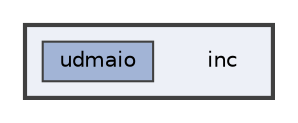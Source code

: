 digraph "inc"
{
 // INTERACTIVE_SVG=YES
 // LATEX_PDF_SIZE
  bgcolor="transparent";
  edge [fontname=Helvetica,fontsize=10,labelfontname=Helvetica,labelfontsize=10];
  node [fontname=Helvetica,fontsize=10,shape=box,height=0.2,width=0.4];
  compound=true
  subgraph clusterdir_bfccd401955b95cf8c75461437045ac0 {
    graph [ bgcolor="#edf0f7", pencolor="grey25", label="", fontname=Helvetica,fontsize=10 style="filled,bold", URL="dir_bfccd401955b95cf8c75461437045ac0.html",tooltip=""]
    dir_bfccd401955b95cf8c75461437045ac0 [shape=plaintext, label="inc"];
  dir_2eef1102eac834eaab345b18b522726b [label="udmaio", fillcolor="#a2b4d6", color="grey25", style="filled", URL="dir_2eef1102eac834eaab345b18b522726b.html",tooltip=""];
  }
}
